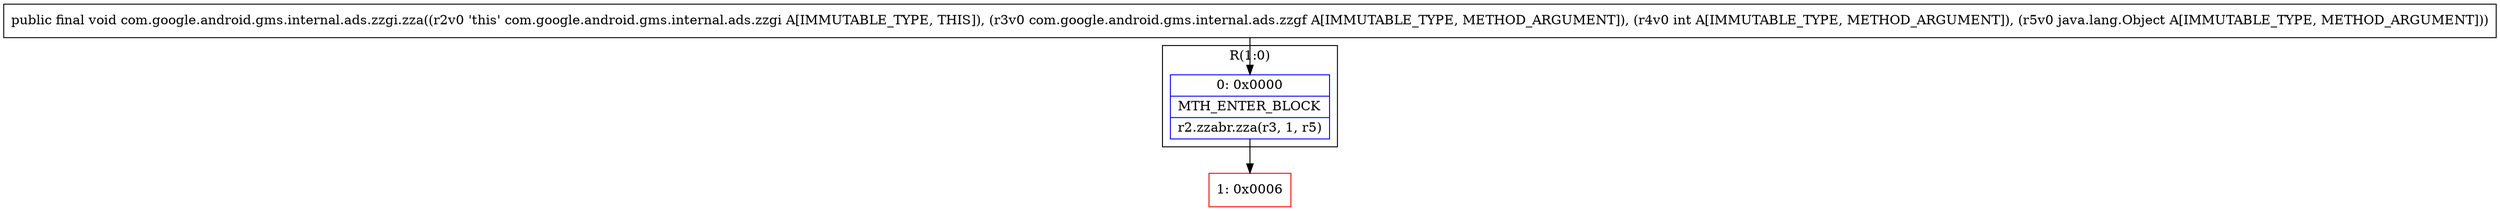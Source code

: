 digraph "CFG forcom.google.android.gms.internal.ads.zzgi.zza(Lcom\/google\/android\/gms\/internal\/ads\/zzgf;ILjava\/lang\/Object;)V" {
subgraph cluster_Region_660685120 {
label = "R(1:0)";
node [shape=record,color=blue];
Node_0 [shape=record,label="{0\:\ 0x0000|MTH_ENTER_BLOCK\l|r2.zzabr.zza(r3, 1, r5)\l}"];
}
Node_1 [shape=record,color=red,label="{1\:\ 0x0006}"];
MethodNode[shape=record,label="{public final void com.google.android.gms.internal.ads.zzgi.zza((r2v0 'this' com.google.android.gms.internal.ads.zzgi A[IMMUTABLE_TYPE, THIS]), (r3v0 com.google.android.gms.internal.ads.zzgf A[IMMUTABLE_TYPE, METHOD_ARGUMENT]), (r4v0 int A[IMMUTABLE_TYPE, METHOD_ARGUMENT]), (r5v0 java.lang.Object A[IMMUTABLE_TYPE, METHOD_ARGUMENT])) }"];
MethodNode -> Node_0;
Node_0 -> Node_1;
}


